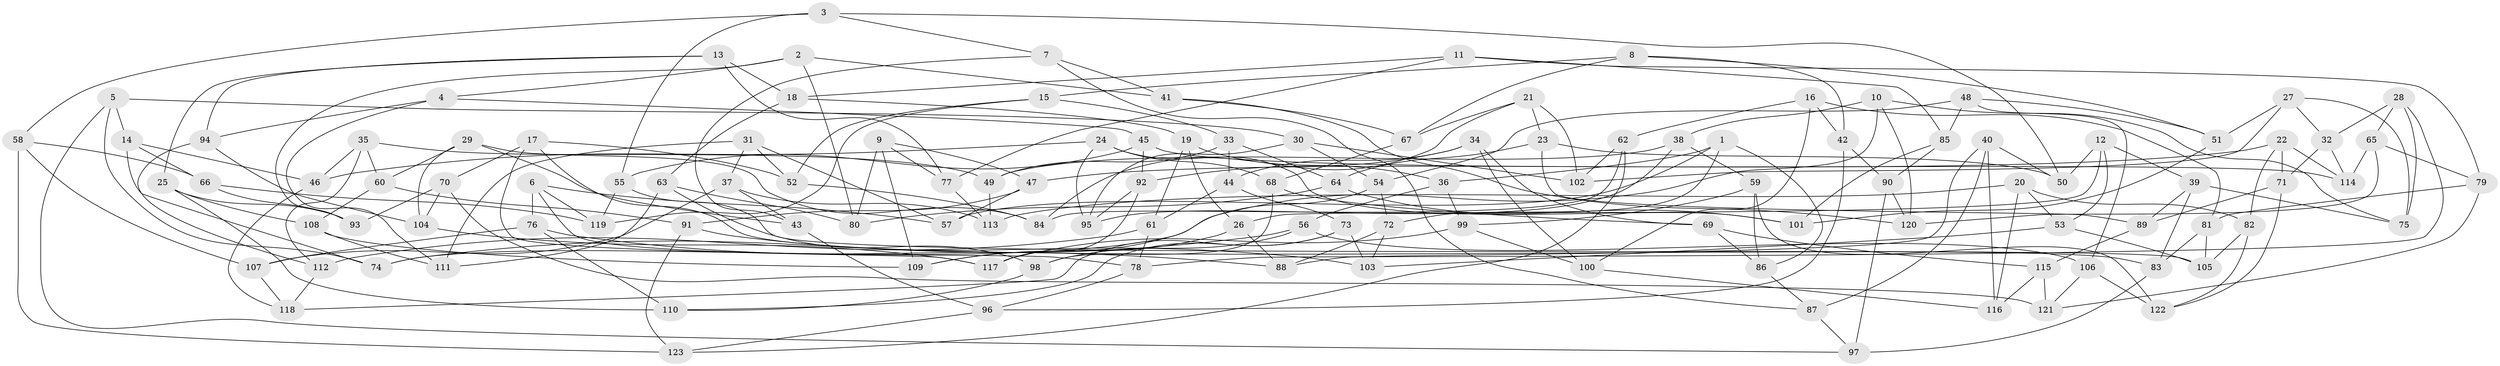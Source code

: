 // Generated by graph-tools (version 1.1) at 2025/50/03/09/25 03:50:55]
// undirected, 123 vertices, 246 edges
graph export_dot {
graph [start="1"]
  node [color=gray90,style=filled];
  1;
  2;
  3;
  4;
  5;
  6;
  7;
  8;
  9;
  10;
  11;
  12;
  13;
  14;
  15;
  16;
  17;
  18;
  19;
  20;
  21;
  22;
  23;
  24;
  25;
  26;
  27;
  28;
  29;
  30;
  31;
  32;
  33;
  34;
  35;
  36;
  37;
  38;
  39;
  40;
  41;
  42;
  43;
  44;
  45;
  46;
  47;
  48;
  49;
  50;
  51;
  52;
  53;
  54;
  55;
  56;
  57;
  58;
  59;
  60;
  61;
  62;
  63;
  64;
  65;
  66;
  67;
  68;
  69;
  70;
  71;
  72;
  73;
  74;
  75;
  76;
  77;
  78;
  79;
  80;
  81;
  82;
  83;
  84;
  85;
  86;
  87;
  88;
  89;
  90;
  91;
  92;
  93;
  94;
  95;
  96;
  97;
  98;
  99;
  100;
  101;
  102;
  103;
  104;
  105;
  106;
  107;
  108;
  109;
  110;
  111;
  112;
  113;
  114;
  115;
  116;
  117;
  118;
  119;
  120;
  121;
  122;
  123;
  1 -- 86;
  1 -- 57;
  1 -- 72;
  1 -- 36;
  2 -- 4;
  2 -- 80;
  2 -- 93;
  2 -- 41;
  3 -- 58;
  3 -- 55;
  3 -- 7;
  3 -- 50;
  4 -- 94;
  4 -- 45;
  4 -- 111;
  5 -- 74;
  5 -- 30;
  5 -- 97;
  5 -- 14;
  6 -- 78;
  6 -- 76;
  6 -- 119;
  6 -- 57;
  7 -- 41;
  7 -- 87;
  7 -- 43;
  8 -- 67;
  8 -- 51;
  8 -- 42;
  8 -- 15;
  9 -- 47;
  9 -- 77;
  9 -- 80;
  9 -- 109;
  10 -- 75;
  10 -- 38;
  10 -- 74;
  10 -- 120;
  11 -- 79;
  11 -- 85;
  11 -- 18;
  11 -- 77;
  12 -- 50;
  12 -- 39;
  12 -- 53;
  12 -- 26;
  13 -- 77;
  13 -- 94;
  13 -- 18;
  13 -- 25;
  14 -- 46;
  14 -- 74;
  14 -- 66;
  15 -- 52;
  15 -- 33;
  15 -- 119;
  16 -- 81;
  16 -- 62;
  16 -- 100;
  16 -- 42;
  17 -- 52;
  17 -- 117;
  17 -- 70;
  17 -- 83;
  18 -- 63;
  18 -- 19;
  19 -- 26;
  19 -- 36;
  19 -- 61;
  20 -- 53;
  20 -- 82;
  20 -- 113;
  20 -- 116;
  21 -- 102;
  21 -- 84;
  21 -- 23;
  21 -- 67;
  22 -- 82;
  22 -- 71;
  22 -- 114;
  22 -- 47;
  23 -- 89;
  23 -- 50;
  23 -- 64;
  24 -- 101;
  24 -- 95;
  24 -- 46;
  24 -- 68;
  25 -- 93;
  25 -- 110;
  25 -- 108;
  26 -- 109;
  26 -- 88;
  27 -- 51;
  27 -- 75;
  27 -- 32;
  27 -- 102;
  28 -- 32;
  28 -- 78;
  28 -- 75;
  28 -- 65;
  29 -- 84;
  29 -- 104;
  29 -- 60;
  29 -- 43;
  30 -- 54;
  30 -- 95;
  30 -- 102;
  31 -- 37;
  31 -- 52;
  31 -- 57;
  31 -- 111;
  32 -- 71;
  32 -- 114;
  33 -- 44;
  33 -- 49;
  33 -- 64;
  34 -- 100;
  34 -- 92;
  34 -- 69;
  34 -- 44;
  35 -- 60;
  35 -- 49;
  35 -- 112;
  35 -- 46;
  36 -- 56;
  36 -- 99;
  37 -- 107;
  37 -- 113;
  37 -- 43;
  38 -- 95;
  38 -- 49;
  38 -- 59;
  39 -- 89;
  39 -- 75;
  39 -- 83;
  40 -- 88;
  40 -- 116;
  40 -- 87;
  40 -- 50;
  41 -- 120;
  41 -- 67;
  42 -- 90;
  42 -- 96;
  43 -- 96;
  44 -- 61;
  44 -- 73;
  45 -- 55;
  45 -- 92;
  45 -- 114;
  46 -- 118;
  47 -- 57;
  47 -- 91;
  48 -- 54;
  48 -- 51;
  48 -- 106;
  48 -- 85;
  49 -- 113;
  51 -- 101;
  52 -- 84;
  53 -- 103;
  53 -- 105;
  54 -- 109;
  54 -- 72;
  55 -- 105;
  55 -- 119;
  56 -- 106;
  56 -- 98;
  56 -- 74;
  58 -- 66;
  58 -- 123;
  58 -- 107;
  59 -- 122;
  59 -- 86;
  59 -- 99;
  60 -- 108;
  60 -- 91;
  61 -- 112;
  61 -- 78;
  62 -- 123;
  62 -- 84;
  62 -- 102;
  63 -- 98;
  63 -- 111;
  63 -- 80;
  64 -- 80;
  64 -- 101;
  65 -- 114;
  65 -- 79;
  65 -- 120;
  66 -- 93;
  66 -- 119;
  67 -- 68;
  68 -- 98;
  68 -- 69;
  69 -- 86;
  69 -- 115;
  70 -- 104;
  70 -- 121;
  70 -- 93;
  71 -- 122;
  71 -- 89;
  72 -- 88;
  72 -- 103;
  73 -- 118;
  73 -- 110;
  73 -- 103;
  76 -- 107;
  76 -- 88;
  76 -- 110;
  77 -- 113;
  78 -- 96;
  79 -- 121;
  79 -- 81;
  81 -- 83;
  81 -- 105;
  82 -- 122;
  82 -- 105;
  83 -- 97;
  85 -- 90;
  85 -- 101;
  86 -- 87;
  87 -- 97;
  89 -- 115;
  90 -- 120;
  90 -- 97;
  91 -- 123;
  91 -- 103;
  92 -- 117;
  92 -- 95;
  94 -- 112;
  94 -- 104;
  96 -- 123;
  98 -- 110;
  99 -- 117;
  99 -- 100;
  100 -- 116;
  104 -- 117;
  106 -- 121;
  106 -- 122;
  107 -- 118;
  108 -- 111;
  108 -- 109;
  112 -- 118;
  115 -- 121;
  115 -- 116;
}
